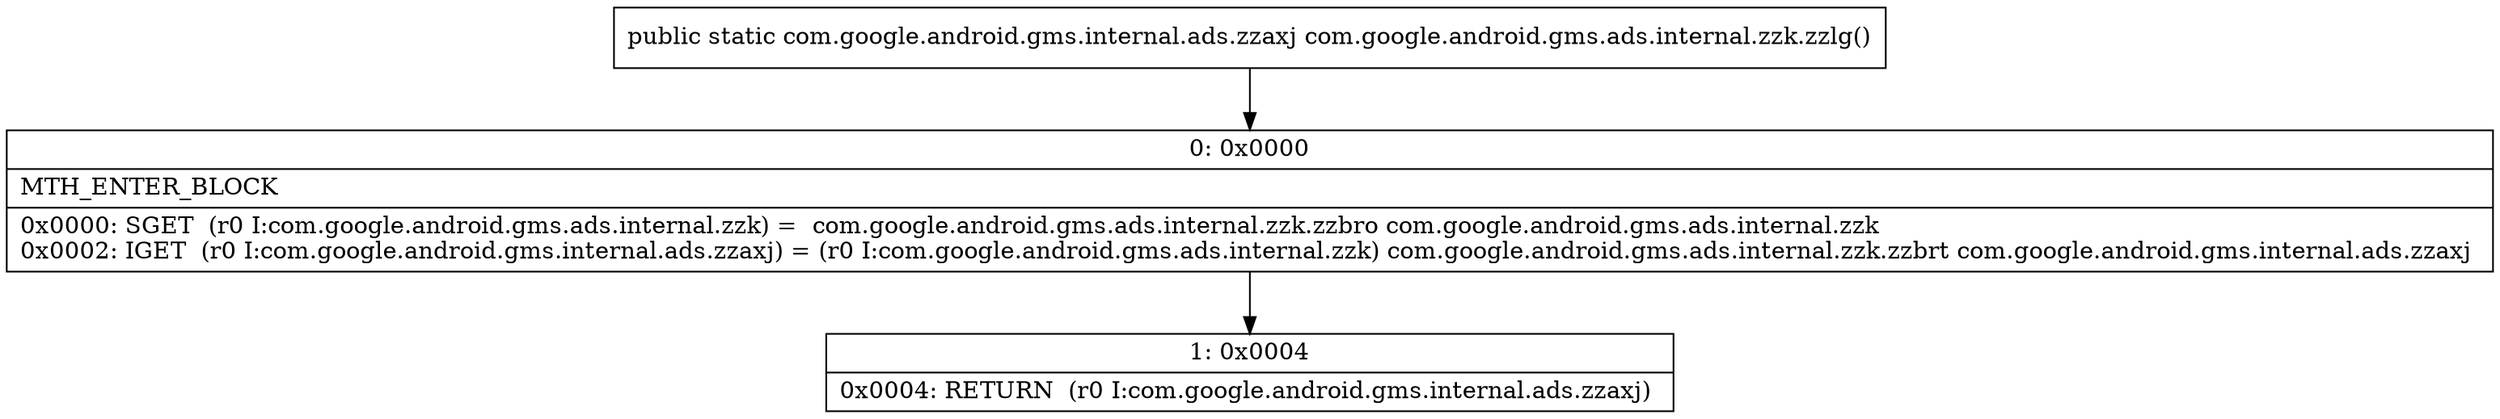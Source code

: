 digraph "CFG forcom.google.android.gms.ads.internal.zzk.zzlg()Lcom\/google\/android\/gms\/internal\/ads\/zzaxj;" {
Node_0 [shape=record,label="{0\:\ 0x0000|MTH_ENTER_BLOCK\l|0x0000: SGET  (r0 I:com.google.android.gms.ads.internal.zzk) =  com.google.android.gms.ads.internal.zzk.zzbro com.google.android.gms.ads.internal.zzk \l0x0002: IGET  (r0 I:com.google.android.gms.internal.ads.zzaxj) = (r0 I:com.google.android.gms.ads.internal.zzk) com.google.android.gms.ads.internal.zzk.zzbrt com.google.android.gms.internal.ads.zzaxj \l}"];
Node_1 [shape=record,label="{1\:\ 0x0004|0x0004: RETURN  (r0 I:com.google.android.gms.internal.ads.zzaxj) \l}"];
MethodNode[shape=record,label="{public static com.google.android.gms.internal.ads.zzaxj com.google.android.gms.ads.internal.zzk.zzlg() }"];
MethodNode -> Node_0;
Node_0 -> Node_1;
}

